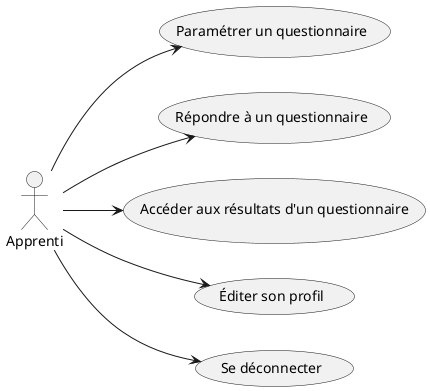 @startuml "Diagramme de cas d'utilisation apprenti"
left to right direction

actor "Apprenti" as apprenti

usecase "Paramétrer un questionnaire" as UC1
usecase "Répondre à un questionnaire" as UC2
usecase "Accéder aux résultats d'un questionnaire" as UC3
usecase "Éditer son profil" as UC4
usecase "Se déconnecter" as UC5

apprenti --> UC1
apprenti --> UC2
apprenti --> UC3
apprenti --> UC4
apprenti --> UC5

@enduml
